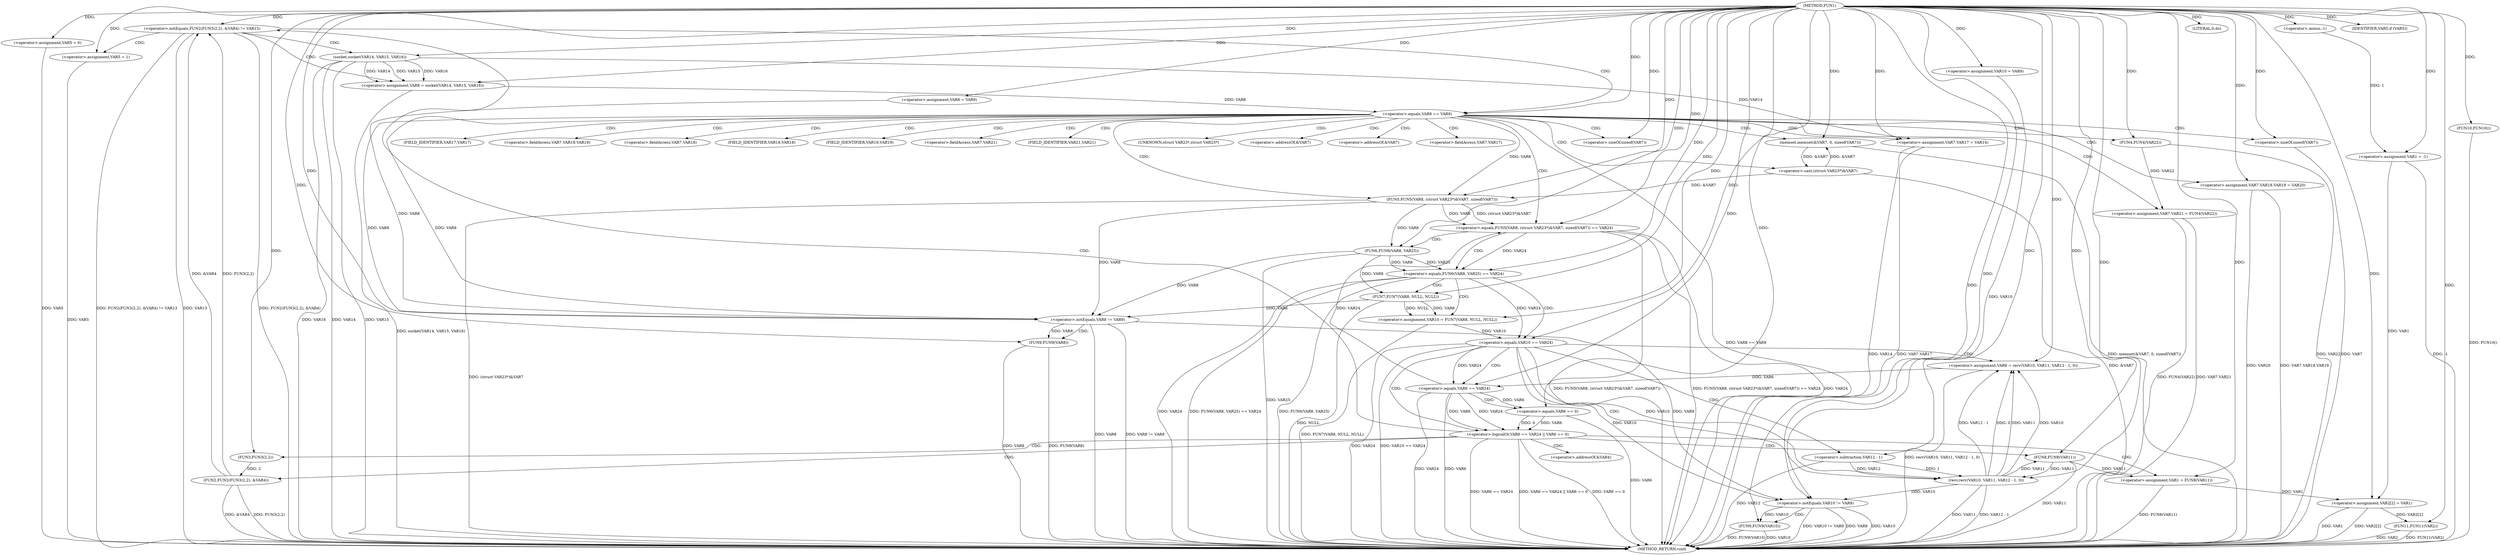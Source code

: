 digraph FUN1 {  
"1000100" [label = "(METHOD,FUN1)" ]
"1000259" [label = "(METHOD_RETURN,void)" ]
"1000104" [label = "(<operator>.assignment,VAR1 = -1)" ]
"1000106" [label = "(<operator>.minus,-1)" ]
"1000111" [label = "(<operator>.assignment,VAR5 = 0)" ]
"1000117" [label = "(<operator>.assignment,VAR8 = VAR9)" ]
"1000121" [label = "(<operator>.assignment,VAR10 = VAR9)" ]
"1000128" [label = "(<operator>.notEquals,FUN2(FUN3(2,2), &VAR4) != VAR13)" ]
"1000129" [label = "(FUN2,FUN2(FUN3(2,2), &VAR4))" ]
"1000130" [label = "(FUN3,FUN3(2,2))" ]
"1000138" [label = "(<operator>.assignment,VAR5 = 1)" ]
"1000141" [label = "(<operator>.assignment,VAR8 = socket(VAR14, VAR15, VAR16))" ]
"1000143" [label = "(socket,socket(VAR14, VAR15, VAR16))" ]
"1000148" [label = "(<operator>.equals,VAR8 == VAR9)" ]
"1000153" [label = "(memset,memset(&VAR7, 0, sizeof(VAR7)))" ]
"1000157" [label = "(<operator>.sizeOf,sizeof(VAR7))" ]
"1000159" [label = "(<operator>.assignment,VAR7.VAR17 = VAR14)" ]
"1000164" [label = "(<operator>.assignment,VAR7.VAR18.VAR19 = VAR20)" ]
"1000171" [label = "(<operator>.assignment,VAR7.VAR21 = FUN4(VAR22))" ]
"1000175" [label = "(FUN4,FUN4(VAR22))" ]
"1000178" [label = "(<operator>.equals,FUN5(VAR8, (struct VAR23*)&VAR7, sizeof(VAR7)) == VAR24)" ]
"1000179" [label = "(FUN5,FUN5(VAR8, (struct VAR23*)&VAR7, sizeof(VAR7)))" ]
"1000181" [label = "(<operator>.cast,(struct VAR23*)&VAR7)" ]
"1000185" [label = "(<operator>.sizeOf,sizeof(VAR7))" ]
"1000191" [label = "(<operator>.equals,FUN6(VAR8, VAR25) == VAR24)" ]
"1000192" [label = "(FUN6,FUN6(VAR8, VAR25))" ]
"1000198" [label = "(<operator>.assignment,VAR10 = FUN7(VAR8, NULL, NULL))" ]
"1000200" [label = "(FUN7,FUN7(VAR8, NULL, NULL))" ]
"1000205" [label = "(<operator>.equals,VAR10 == VAR24)" ]
"1000210" [label = "(<operator>.assignment,VAR6 = recv(VAR10, VAR11, VAR12 - 1, 0))" ]
"1000212" [label = "(recv,recv(VAR10, VAR11, VAR12 - 1, 0))" ]
"1000215" [label = "(<operator>.subtraction,VAR12 - 1)" ]
"1000220" [label = "(<operator>.logicalOr,VAR6 == VAR24 || VAR6 == 0)" ]
"1000221" [label = "(<operator>.equals,VAR6 == VAR24)" ]
"1000224" [label = "(<operator>.equals,VAR6 == 0)" ]
"1000229" [label = "(<operator>.assignment,VAR1 = FUN8(VAR11))" ]
"1000231" [label = "(FUN8,FUN8(VAR11))" ]
"1000233" [label = "(LITERAL,0,do)" ]
"1000235" [label = "(<operator>.notEquals,VAR8 != VAR9)" ]
"1000239" [label = "(FUN9,FUN9(VAR8))" ]
"1000242" [label = "(<operator>.notEquals,VAR10 != VAR9)" ]
"1000246" [label = "(FUN9,FUN9(VAR10))" ]
"1000249" [label = "(IDENTIFIER,VAR5,if (VAR5))" ]
"1000251" [label = "(FUN10,FUN10())" ]
"1000252" [label = "(<operator>.assignment,VAR2[2] = VAR1)" ]
"1000257" [label = "(FUN11,FUN11(VAR2))" ]
"1000133" [label = "(<operator>.addressOf,&VAR4)" ]
"1000154" [label = "(<operator>.addressOf,&VAR7)" ]
"1000160" [label = "(<operator>.fieldAccess,VAR7.VAR17)" ]
"1000162" [label = "(FIELD_IDENTIFIER,VAR17,VAR17)" ]
"1000165" [label = "(<operator>.fieldAccess,VAR7.VAR18.VAR19)" ]
"1000166" [label = "(<operator>.fieldAccess,VAR7.VAR18)" ]
"1000168" [label = "(FIELD_IDENTIFIER,VAR18,VAR18)" ]
"1000169" [label = "(FIELD_IDENTIFIER,VAR19,VAR19)" ]
"1000172" [label = "(<operator>.fieldAccess,VAR7.VAR21)" ]
"1000174" [label = "(FIELD_IDENTIFIER,VAR21,VAR21)" ]
"1000182" [label = "(UNKNOWN,struct VAR23*,struct VAR23*)" ]
"1000183" [label = "(<operator>.addressOf,&VAR7)" ]
  "1000221" -> "1000259"  [ label = "DDG: VAR24"] 
  "1000191" -> "1000259"  [ label = "DDG: VAR24"] 
  "1000179" -> "1000259"  [ label = "DDG: (struct VAR23*)&VAR7"] 
  "1000229" -> "1000259"  [ label = "DDG: FUN8(VAR11)"] 
  "1000210" -> "1000259"  [ label = "DDG: recv(VAR10, VAR11, VAR12 - 1, 0)"] 
  "1000231" -> "1000259"  [ label = "DDG: VAR11"] 
  "1000128" -> "1000259"  [ label = "DDG: VAR13"] 
  "1000178" -> "1000259"  [ label = "DDG: FUN5(VAR8, (struct VAR23*)&VAR7, sizeof(VAR7)) == VAR24"] 
  "1000129" -> "1000259"  [ label = "DDG: FUN3(2,2)"] 
  "1000185" -> "1000259"  [ label = "DDG: VAR7"] 
  "1000171" -> "1000259"  [ label = "DDG: VAR7.VAR21"] 
  "1000178" -> "1000259"  [ label = "DDG: VAR24"] 
  "1000224" -> "1000259"  [ label = "DDG: VAR6"] 
  "1000220" -> "1000259"  [ label = "DDG: VAR6 == VAR24"] 
  "1000251" -> "1000259"  [ label = "DDG: FUN10()"] 
  "1000192" -> "1000259"  [ label = "DDG: VAR25"] 
  "1000235" -> "1000259"  [ label = "DDG: VAR8"] 
  "1000239" -> "1000259"  [ label = "DDG: FUN9(VAR8)"] 
  "1000252" -> "1000259"  [ label = "DDG: VAR2[2]"] 
  "1000235" -> "1000259"  [ label = "DDG: VAR8 != VAR9"] 
  "1000198" -> "1000259"  [ label = "DDG: FUN7(VAR8, NULL, NULL)"] 
  "1000215" -> "1000259"  [ label = "DDG: VAR12"] 
  "1000178" -> "1000259"  [ label = "DDG: FUN5(VAR8, (struct VAR23*)&VAR7, sizeof(VAR7))"] 
  "1000239" -> "1000259"  [ label = "DDG: VAR8"] 
  "1000159" -> "1000259"  [ label = "DDG: VAR7.VAR17"] 
  "1000212" -> "1000259"  [ label = "DDG: VAR11"] 
  "1000138" -> "1000259"  [ label = "DDG: VAR5"] 
  "1000128" -> "1000259"  [ label = "DDG: FUN2(FUN3(2,2), &VAR4)"] 
  "1000143" -> "1000259"  [ label = "DDG: VAR14"] 
  "1000191" -> "1000259"  [ label = "DDG: FUN6(VAR8, VAR25) == VAR24"] 
  "1000200" -> "1000259"  [ label = "DDG: NULL"] 
  "1000221" -> "1000259"  [ label = "DDG: VAR6"] 
  "1000257" -> "1000259"  [ label = "DDG: VAR2"] 
  "1000148" -> "1000259"  [ label = "DDG: VAR8 == VAR9"] 
  "1000175" -> "1000259"  [ label = "DDG: VAR22"] 
  "1000205" -> "1000259"  [ label = "DDG: VAR24"] 
  "1000153" -> "1000259"  [ label = "DDG: memset(&VAR7, 0, sizeof(VAR7))"] 
  "1000129" -> "1000259"  [ label = "DDG: &VAR4"] 
  "1000111" -> "1000259"  [ label = "DDG: VAR5"] 
  "1000141" -> "1000259"  [ label = "DDG: socket(VAR14, VAR15, VAR16)"] 
  "1000242" -> "1000259"  [ label = "DDG: VAR10 != VAR9"] 
  "1000143" -> "1000259"  [ label = "DDG: VAR15"] 
  "1000220" -> "1000259"  [ label = "DDG: VAR6 == VAR24 || VAR6 == 0"] 
  "1000212" -> "1000259"  [ label = "DDG: VAR12 - 1"] 
  "1000242" -> "1000259"  [ label = "DDG: VAR9"] 
  "1000164" -> "1000259"  [ label = "DDG: VAR20"] 
  "1000257" -> "1000259"  [ label = "DDG: FUN11(VAR2)"] 
  "1000128" -> "1000259"  [ label = "DDG: FUN2(FUN3(2,2), &VAR4) != VAR13"] 
  "1000205" -> "1000259"  [ label = "DDG: VAR10 == VAR24"] 
  "1000252" -> "1000259"  [ label = "DDG: VAR1"] 
  "1000159" -> "1000259"  [ label = "DDG: VAR14"] 
  "1000246" -> "1000259"  [ label = "DDG: FUN9(VAR10)"] 
  "1000143" -> "1000259"  [ label = "DDG: VAR16"] 
  "1000181" -> "1000259"  [ label = "DDG: &VAR7"] 
  "1000191" -> "1000259"  [ label = "DDG: FUN6(VAR8, VAR25)"] 
  "1000242" -> "1000259"  [ label = "DDG: VAR10"] 
  "1000104" -> "1000259"  [ label = "DDG: -1"] 
  "1000171" -> "1000259"  [ label = "DDG: FUN4(VAR22)"] 
  "1000246" -> "1000259"  [ label = "DDG: VAR10"] 
  "1000220" -> "1000259"  [ label = "DDG: VAR6 == 0"] 
  "1000164" -> "1000259"  [ label = "DDG: VAR7.VAR18.VAR19"] 
  "1000106" -> "1000104"  [ label = "DDG: 1"] 
  "1000100" -> "1000104"  [ label = "DDG: "] 
  "1000100" -> "1000106"  [ label = "DDG: "] 
  "1000100" -> "1000111"  [ label = "DDG: "] 
  "1000100" -> "1000117"  [ label = "DDG: "] 
  "1000100" -> "1000121"  [ label = "DDG: "] 
  "1000129" -> "1000128"  [ label = "DDG: FUN3(2,2)"] 
  "1000129" -> "1000128"  [ label = "DDG: &VAR4"] 
  "1000130" -> "1000129"  [ label = "DDG: 2"] 
  "1000100" -> "1000130"  [ label = "DDG: "] 
  "1000100" -> "1000128"  [ label = "DDG: "] 
  "1000100" -> "1000138"  [ label = "DDG: "] 
  "1000143" -> "1000141"  [ label = "DDG: VAR14"] 
  "1000143" -> "1000141"  [ label = "DDG: VAR15"] 
  "1000143" -> "1000141"  [ label = "DDG: VAR16"] 
  "1000100" -> "1000141"  [ label = "DDG: "] 
  "1000100" -> "1000143"  [ label = "DDG: "] 
  "1000141" -> "1000148"  [ label = "DDG: VAR8"] 
  "1000100" -> "1000148"  [ label = "DDG: "] 
  "1000181" -> "1000153"  [ label = "DDG: &VAR7"] 
  "1000100" -> "1000153"  [ label = "DDG: "] 
  "1000100" -> "1000157"  [ label = "DDG: "] 
  "1000143" -> "1000159"  [ label = "DDG: VAR14"] 
  "1000100" -> "1000159"  [ label = "DDG: "] 
  "1000100" -> "1000164"  [ label = "DDG: "] 
  "1000175" -> "1000171"  [ label = "DDG: VAR22"] 
  "1000100" -> "1000175"  [ label = "DDG: "] 
  "1000179" -> "1000178"  [ label = "DDG: VAR8"] 
  "1000179" -> "1000178"  [ label = "DDG: (struct VAR23*)&VAR7"] 
  "1000148" -> "1000179"  [ label = "DDG: VAR8"] 
  "1000100" -> "1000179"  [ label = "DDG: "] 
  "1000181" -> "1000179"  [ label = "DDG: &VAR7"] 
  "1000153" -> "1000181"  [ label = "DDG: &VAR7"] 
  "1000100" -> "1000185"  [ label = "DDG: "] 
  "1000221" -> "1000178"  [ label = "DDG: VAR24"] 
  "1000100" -> "1000178"  [ label = "DDG: "] 
  "1000192" -> "1000191"  [ label = "DDG: VAR8"] 
  "1000192" -> "1000191"  [ label = "DDG: VAR25"] 
  "1000179" -> "1000192"  [ label = "DDG: VAR8"] 
  "1000100" -> "1000192"  [ label = "DDG: "] 
  "1000178" -> "1000191"  [ label = "DDG: VAR24"] 
  "1000100" -> "1000191"  [ label = "DDG: "] 
  "1000200" -> "1000198"  [ label = "DDG: VAR8"] 
  "1000200" -> "1000198"  [ label = "DDG: NULL"] 
  "1000100" -> "1000198"  [ label = "DDG: "] 
  "1000192" -> "1000200"  [ label = "DDG: VAR8"] 
  "1000100" -> "1000200"  [ label = "DDG: "] 
  "1000198" -> "1000205"  [ label = "DDG: VAR10"] 
  "1000100" -> "1000205"  [ label = "DDG: "] 
  "1000191" -> "1000205"  [ label = "DDG: VAR24"] 
  "1000212" -> "1000210"  [ label = "DDG: VAR10"] 
  "1000212" -> "1000210"  [ label = "DDG: VAR11"] 
  "1000212" -> "1000210"  [ label = "DDG: VAR12 - 1"] 
  "1000212" -> "1000210"  [ label = "DDG: 0"] 
  "1000100" -> "1000210"  [ label = "DDG: "] 
  "1000205" -> "1000212"  [ label = "DDG: VAR10"] 
  "1000100" -> "1000212"  [ label = "DDG: "] 
  "1000231" -> "1000212"  [ label = "DDG: VAR11"] 
  "1000215" -> "1000212"  [ label = "DDG: VAR12"] 
  "1000215" -> "1000212"  [ label = "DDG: 1"] 
  "1000100" -> "1000215"  [ label = "DDG: "] 
  "1000221" -> "1000220"  [ label = "DDG: VAR6"] 
  "1000221" -> "1000220"  [ label = "DDG: VAR24"] 
  "1000210" -> "1000221"  [ label = "DDG: VAR6"] 
  "1000100" -> "1000221"  [ label = "DDG: "] 
  "1000205" -> "1000221"  [ label = "DDG: VAR24"] 
  "1000224" -> "1000220"  [ label = "DDG: VAR6"] 
  "1000224" -> "1000220"  [ label = "DDG: 0"] 
  "1000221" -> "1000224"  [ label = "DDG: VAR6"] 
  "1000100" -> "1000224"  [ label = "DDG: "] 
  "1000231" -> "1000229"  [ label = "DDG: VAR11"] 
  "1000100" -> "1000229"  [ label = "DDG: "] 
  "1000212" -> "1000231"  [ label = "DDG: VAR11"] 
  "1000100" -> "1000231"  [ label = "DDG: "] 
  "1000100" -> "1000233"  [ label = "DDG: "] 
  "1000200" -> "1000235"  [ label = "DDG: VAR8"] 
  "1000179" -> "1000235"  [ label = "DDG: VAR8"] 
  "1000148" -> "1000235"  [ label = "DDG: VAR8"] 
  "1000117" -> "1000235"  [ label = "DDG: VAR8"] 
  "1000192" -> "1000235"  [ label = "DDG: VAR8"] 
  "1000100" -> "1000235"  [ label = "DDG: "] 
  "1000148" -> "1000235"  [ label = "DDG: VAR9"] 
  "1000235" -> "1000239"  [ label = "DDG: VAR8"] 
  "1000100" -> "1000239"  [ label = "DDG: "] 
  "1000205" -> "1000242"  [ label = "DDG: VAR10"] 
  "1000212" -> "1000242"  [ label = "DDG: VAR10"] 
  "1000121" -> "1000242"  [ label = "DDG: VAR10"] 
  "1000100" -> "1000242"  [ label = "DDG: "] 
  "1000235" -> "1000242"  [ label = "DDG: VAR9"] 
  "1000242" -> "1000246"  [ label = "DDG: VAR10"] 
  "1000100" -> "1000246"  [ label = "DDG: "] 
  "1000100" -> "1000249"  [ label = "DDG: "] 
  "1000100" -> "1000251"  [ label = "DDG: "] 
  "1000104" -> "1000252"  [ label = "DDG: VAR1"] 
  "1000229" -> "1000252"  [ label = "DDG: VAR1"] 
  "1000100" -> "1000252"  [ label = "DDG: "] 
  "1000252" -> "1000257"  [ label = "DDG: VAR2[2]"] 
  "1000100" -> "1000257"  [ label = "DDG: "] 
  "1000128" -> "1000141"  [ label = "CDG: "] 
  "1000128" -> "1000148"  [ label = "CDG: "] 
  "1000128" -> "1000138"  [ label = "CDG: "] 
  "1000128" -> "1000143"  [ label = "CDG: "] 
  "1000148" -> "1000164"  [ label = "CDG: "] 
  "1000148" -> "1000174"  [ label = "CDG: "] 
  "1000148" -> "1000182"  [ label = "CDG: "] 
  "1000148" -> "1000166"  [ label = "CDG: "] 
  "1000148" -> "1000183"  [ label = "CDG: "] 
  "1000148" -> "1000165"  [ label = "CDG: "] 
  "1000148" -> "1000157"  [ label = "CDG: "] 
  "1000148" -> "1000175"  [ label = "CDG: "] 
  "1000148" -> "1000154"  [ label = "CDG: "] 
  "1000148" -> "1000160"  [ label = "CDG: "] 
  "1000148" -> "1000179"  [ label = "CDG: "] 
  "1000148" -> "1000185"  [ label = "CDG: "] 
  "1000148" -> "1000153"  [ label = "CDG: "] 
  "1000148" -> "1000172"  [ label = "CDG: "] 
  "1000148" -> "1000169"  [ label = "CDG: "] 
  "1000148" -> "1000168"  [ label = "CDG: "] 
  "1000148" -> "1000178"  [ label = "CDG: "] 
  "1000148" -> "1000159"  [ label = "CDG: "] 
  "1000148" -> "1000171"  [ label = "CDG: "] 
  "1000148" -> "1000162"  [ label = "CDG: "] 
  "1000148" -> "1000181"  [ label = "CDG: "] 
  "1000178" -> "1000191"  [ label = "CDG: "] 
  "1000178" -> "1000192"  [ label = "CDG: "] 
  "1000191" -> "1000200"  [ label = "CDG: "] 
  "1000191" -> "1000198"  [ label = "CDG: "] 
  "1000191" -> "1000205"  [ label = "CDG: "] 
  "1000205" -> "1000221"  [ label = "CDG: "] 
  "1000205" -> "1000210"  [ label = "CDG: "] 
  "1000205" -> "1000220"  [ label = "CDG: "] 
  "1000205" -> "1000212"  [ label = "CDG: "] 
  "1000205" -> "1000215"  [ label = "CDG: "] 
  "1000220" -> "1000229"  [ label = "CDG: "] 
  "1000220" -> "1000231"  [ label = "CDG: "] 
  "1000220" -> "1000128"  [ label = "CDG: "] 
  "1000220" -> "1000133"  [ label = "CDG: "] 
  "1000220" -> "1000130"  [ label = "CDG: "] 
  "1000220" -> "1000129"  [ label = "CDG: "] 
  "1000221" -> "1000224"  [ label = "CDG: "] 
  "1000235" -> "1000239"  [ label = "CDG: "] 
  "1000242" -> "1000246"  [ label = "CDG: "] 
}
